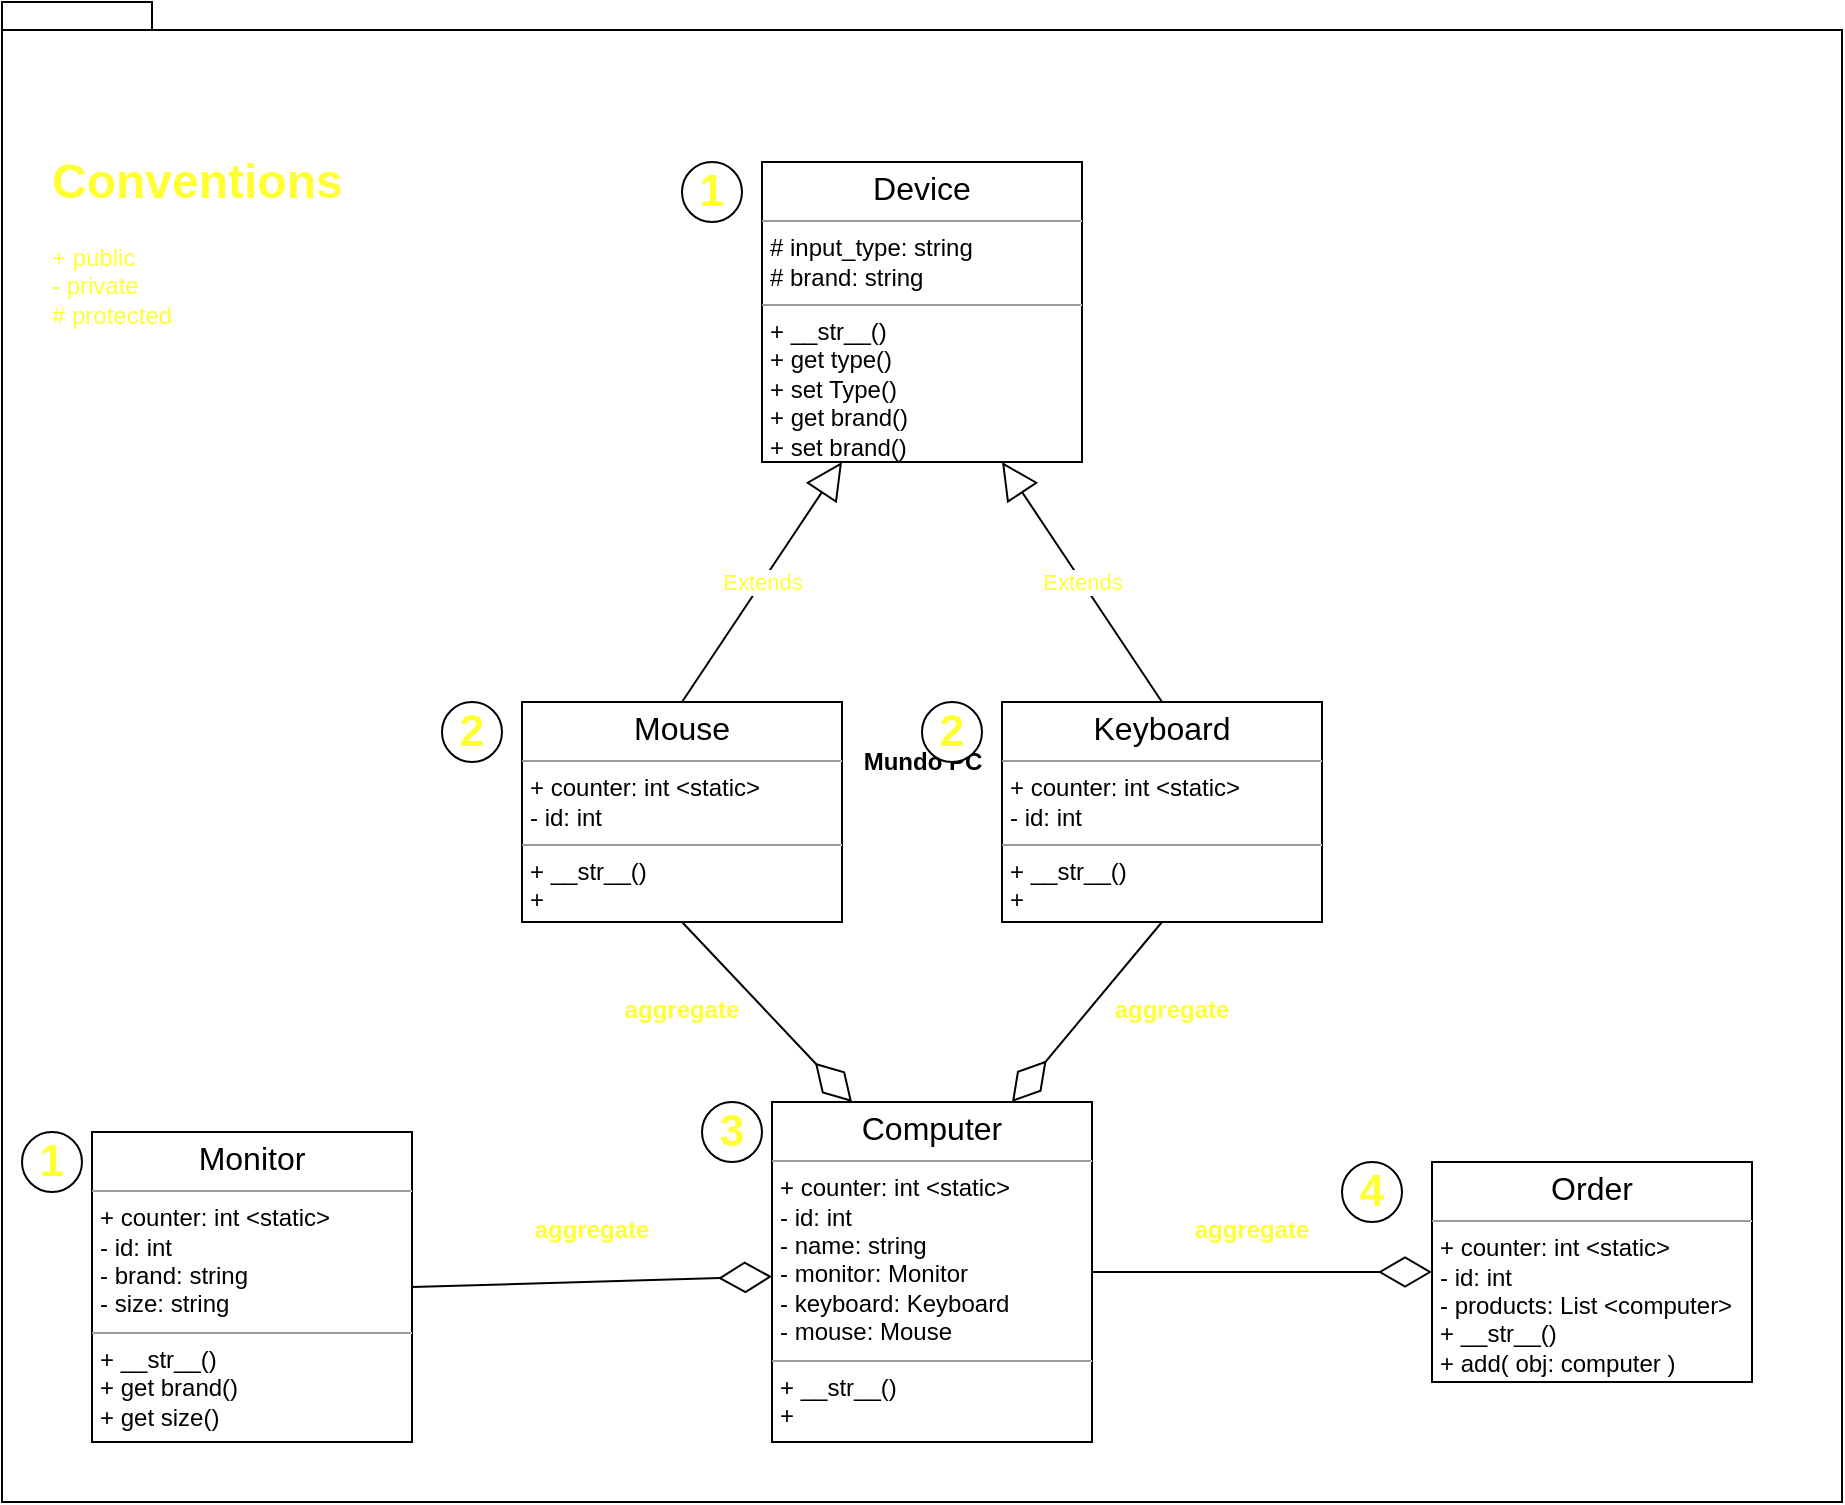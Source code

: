 <mxfile>
    <diagram id="qayZgwgJXsySZK4FvLoU" name="Class Diagram">
        <mxGraphModel dx="1017" dy="533" grid="1" gridSize="10" guides="1" tooltips="1" connect="1" arrows="1" fold="1" page="1" pageScale="1" pageWidth="1100" pageHeight="850" math="0" shadow="0">
            <root>
                <mxCell id="0"/>
                <mxCell id="1" parent="0"/>
                <mxCell id="3" value="Mundo PC" style="shape=folder;fontStyle=1;spacingTop=10;tabWidth=40;tabHeight=14;tabPosition=left;html=1;" parent="1" vertex="1">
                    <mxGeometry x="30" y="10" width="920" height="750" as="geometry"/>
                </mxCell>
                <mxCell id="2" value="&lt;p style=&quot;margin: 0px ; margin-top: 4px ; text-align: center&quot;&gt;&lt;font style=&quot;font-size: 16px&quot;&gt;Computer&lt;/font&gt;&lt;/p&gt;&lt;hr size=&quot;1&quot;&gt;&lt;p style=&quot;margin: 0px ; margin-left: 4px&quot;&gt;+ counter: int &amp;lt;static&amp;gt;&lt;/p&gt;&lt;p style=&quot;margin: 0px ; margin-left: 4px&quot;&gt;- id: int&lt;/p&gt;&lt;p style=&quot;margin: 0px ; margin-left: 4px&quot;&gt;- name: string&lt;/p&gt;&lt;p style=&quot;margin: 0px ; margin-left: 4px&quot;&gt;- monitor: Monitor&lt;/p&gt;&lt;p style=&quot;margin: 0px ; margin-left: 4px&quot;&gt;- keyboard: Keyboard&lt;/p&gt;&lt;p style=&quot;margin: 0px ; margin-left: 4px&quot;&gt;- mouse: Mouse&lt;/p&gt;&lt;hr size=&quot;1&quot;&gt;&lt;p style=&quot;margin: 0px ; margin-left: 4px&quot;&gt;+ __str__()&lt;/p&gt;&lt;p style=&quot;margin: 0px ; margin-left: 4px&quot;&gt;+&amp;nbsp;&lt;/p&gt;" style="verticalAlign=top;align=left;overflow=fill;fontSize=12;fontFamily=Helvetica;html=1;" parent="1" vertex="1">
                    <mxGeometry x="415" y="560" width="160" height="170" as="geometry"/>
                </mxCell>
                <mxCell id="7" value="&lt;p style=&quot;margin: 0px ; margin-top: 4px ; text-align: center&quot;&gt;&lt;font style=&quot;font-size: 16px&quot;&gt;Monitor&lt;/font&gt;&lt;/p&gt;&lt;hr size=&quot;1&quot;&gt;&lt;p style=&quot;margin: 0px ; margin-left: 4px&quot;&gt;+ counter: int &amp;lt;static&amp;gt;&lt;/p&gt;&lt;p style=&quot;margin: 0px ; margin-left: 4px&quot;&gt;- id: int&lt;/p&gt;&lt;p style=&quot;margin: 0px ; margin-left: 4px&quot;&gt;- brand: string&lt;/p&gt;&lt;p style=&quot;margin: 0px ; margin-left: 4px&quot;&gt;- size: string&lt;/p&gt;&lt;hr size=&quot;1&quot;&gt;&lt;p style=&quot;margin: 0px ; margin-left: 4px&quot;&gt;+ __str__()&lt;/p&gt;&lt;p style=&quot;margin: 0px ; margin-left: 4px&quot;&gt;+ get brand()&lt;/p&gt;&lt;p style=&quot;margin: 0px ; margin-left: 4px&quot;&gt;+ get size()&lt;br&gt;&lt;/p&gt;" style="verticalAlign=top;align=left;overflow=fill;fontSize=12;fontFamily=Helvetica;html=1;" parent="1" vertex="1">
                    <mxGeometry x="75" y="575" width="160" height="155" as="geometry"/>
                </mxCell>
                <mxCell id="8" value="" style="endArrow=diamondThin;endFill=0;endSize=24;html=1;fontColor=#FFFF33;exitX=1;exitY=0.5;exitDx=0;exitDy=0;" parent="1" source="7" target="2" edge="1">
                    <mxGeometry width="160" relative="1" as="geometry">
                        <mxPoint x="355" y="830" as="sourcePoint"/>
                        <mxPoint x="515" y="830" as="targetPoint"/>
                    </mxGeometry>
                </mxCell>
                <mxCell id="9" value="aggregate" style="text;align=center;fontStyle=1;verticalAlign=middle;spacingLeft=3;spacingRight=3;strokeColor=none;rotatable=0;points=[[0,0.5],[1,0.5]];portConstraint=eastwest;fontColor=#FFFF33;" parent="1" vertex="1">
                    <mxGeometry x="285" y="610" width="80" height="26" as="geometry"/>
                </mxCell>
                <mxCell id="10" value="&lt;p style=&quot;margin: 0px ; margin-top: 4px ; text-align: center&quot;&gt;&lt;font style=&quot;font-size: 16px&quot;&gt;Order&lt;/font&gt;&lt;/p&gt;&lt;hr size=&quot;1&quot;&gt;&lt;p style=&quot;margin: 0px ; margin-left: 4px&quot;&gt;+ counter: int &amp;lt;static&amp;gt;&lt;/p&gt;&lt;p style=&quot;margin: 0px ; margin-left: 4px&quot;&gt;- id: int&lt;/p&gt;&lt;p style=&quot;margin: 0px ; margin-left: 4px&quot;&gt;- products: List &amp;lt;computer&amp;gt;&lt;/p&gt;&lt;p style=&quot;margin: 0px ; margin-left: 4px&quot;&gt;+ __str__()&lt;/p&gt;&lt;p style=&quot;margin: 0px ; margin-left: 4px&quot;&gt;+ add( obj: computer )&lt;/p&gt;" style="verticalAlign=top;align=left;overflow=fill;fontSize=12;fontFamily=Helvetica;html=1;" parent="1" vertex="1">
                    <mxGeometry x="745" y="590" width="160" height="110" as="geometry"/>
                </mxCell>
                <mxCell id="11" value="" style="endArrow=diamondThin;endFill=0;endSize=24;html=1;fontColor=#FFFF33;entryX=0;entryY=0.5;entryDx=0;entryDy=0;" parent="1" source="2" target="10" edge="1">
                    <mxGeometry width="160" relative="1" as="geometry">
                        <mxPoint x="355" y="820" as="sourcePoint"/>
                        <mxPoint x="515" y="820" as="targetPoint"/>
                    </mxGeometry>
                </mxCell>
                <mxCell id="12" value="aggregate" style="text;align=center;fontStyle=1;verticalAlign=middle;spacingLeft=3;spacingRight=3;strokeColor=none;rotatable=0;points=[[0,0.5],[1,0.5]];portConstraint=eastwest;fontColor=#FFFF33;" parent="1" vertex="1">
                    <mxGeometry x="615" y="610" width="80" height="26" as="geometry"/>
                </mxCell>
                <mxCell id="13" value="&lt;p style=&quot;margin: 0px ; margin-top: 4px ; text-align: center&quot;&gt;&lt;font style=&quot;font-size: 16px&quot;&gt;Device&lt;/font&gt;&lt;/p&gt;&lt;hr size=&quot;1&quot;&gt;&lt;p style=&quot;margin: 0px ; margin-left: 4px&quot;&gt;# input_type: string&lt;/p&gt;&lt;p style=&quot;margin: 0px ; margin-left: 4px&quot;&gt;# brand: string&lt;/p&gt;&lt;hr size=&quot;1&quot;&gt;&lt;p style=&quot;margin: 0px ; margin-left: 4px&quot;&gt;+ __str__()&lt;/p&gt;&lt;p style=&quot;margin: 0px ; margin-left: 4px&quot;&gt;+ get type()&lt;/p&gt;&lt;p style=&quot;margin: 0px ; margin-left: 4px&quot;&gt;+ set Type()&lt;/p&gt;&lt;p style=&quot;margin: 0px ; margin-left: 4px&quot;&gt;+ get brand()&lt;/p&gt;&lt;p style=&quot;margin: 0px ; margin-left: 4px&quot;&gt;+ set brand()&lt;/p&gt;" style="verticalAlign=top;align=left;overflow=fill;fontSize=12;fontFamily=Helvetica;html=1;" parent="1" vertex="1">
                    <mxGeometry x="410" y="90" width="160" height="150" as="geometry"/>
                </mxCell>
                <mxCell id="14" value="&lt;p style=&quot;margin: 0px ; margin-top: 4px ; text-align: center&quot;&gt;&lt;font style=&quot;font-size: 16px&quot;&gt;Mouse&lt;/font&gt;&lt;/p&gt;&lt;hr size=&quot;1&quot;&gt;&lt;p style=&quot;margin: 0px ; margin-left: 4px&quot;&gt;+ counter: int &amp;lt;static&amp;gt;&lt;/p&gt;&lt;p style=&quot;margin: 0px ; margin-left: 4px&quot;&gt;- id: int&lt;br&gt;&lt;/p&gt;&lt;hr size=&quot;1&quot;&gt;&lt;p style=&quot;margin: 0px ; margin-left: 4px&quot;&gt;+ __str__()&lt;/p&gt;&lt;p style=&quot;margin: 0px ; margin-left: 4px&quot;&gt;+&amp;nbsp;&lt;/p&gt;" style="verticalAlign=top;align=left;overflow=fill;fontSize=12;fontFamily=Helvetica;html=1;" parent="1" vertex="1">
                    <mxGeometry x="290" y="360" width="160" height="110" as="geometry"/>
                </mxCell>
                <mxCell id="15" value="&lt;p style=&quot;margin: 0px ; margin-top: 4px ; text-align: center&quot;&gt;&lt;font style=&quot;font-size: 16px&quot;&gt;Keyboard&lt;/font&gt;&lt;/p&gt;&lt;hr size=&quot;1&quot;&gt;&lt;p style=&quot;margin: 0px ; margin-left: 4px&quot;&gt;+ counter: int &amp;lt;static&amp;gt;&lt;/p&gt;&lt;p style=&quot;margin: 0px ; margin-left: 4px&quot;&gt;- id: int&lt;br&gt;&lt;/p&gt;&lt;hr size=&quot;1&quot;&gt;&lt;p style=&quot;margin: 0px ; margin-left: 4px&quot;&gt;+ __str__()&lt;/p&gt;&lt;p style=&quot;margin: 0px ; margin-left: 4px&quot;&gt;+&amp;nbsp;&lt;/p&gt;" style="verticalAlign=top;align=left;overflow=fill;fontSize=12;fontFamily=Helvetica;html=1;" parent="1" vertex="1">
                    <mxGeometry x="530" y="360" width="160" height="110" as="geometry"/>
                </mxCell>
                <mxCell id="16" value="Extends" style="endArrow=block;endSize=16;endFill=0;html=1;fontColor=#FFFF33;exitX=0.5;exitY=0;exitDx=0;exitDy=0;entryX=0.25;entryY=1;entryDx=0;entryDy=0;" parent="1" source="14" target="13" edge="1">
                    <mxGeometry width="160" relative="1" as="geometry">
                        <mxPoint x="370" y="470" as="sourcePoint"/>
                        <mxPoint x="530" y="470" as="targetPoint"/>
                    </mxGeometry>
                </mxCell>
                <mxCell id="17" value="Extends" style="endArrow=block;endSize=16;endFill=0;html=1;fontColor=#FFFF33;entryX=0.75;entryY=1;entryDx=0;entryDy=0;exitX=0.5;exitY=0;exitDx=0;exitDy=0;" parent="1" source="15" target="13" edge="1">
                    <mxGeometry width="160" relative="1" as="geometry">
                        <mxPoint x="280" y="500" as="sourcePoint"/>
                        <mxPoint x="440" y="500" as="targetPoint"/>
                    </mxGeometry>
                </mxCell>
                <mxCell id="18" value="" style="endArrow=diamondThin;endFill=0;endSize=24;html=1;fontColor=#FFFF33;exitX=0.5;exitY=1;exitDx=0;exitDy=0;entryX=0.25;entryY=0;entryDx=0;entryDy=0;" parent="1" source="14" target="2" edge="1">
                    <mxGeometry width="160" relative="1" as="geometry">
                        <mxPoint x="370" y="560" as="sourcePoint"/>
                        <mxPoint x="530" y="560" as="targetPoint"/>
                    </mxGeometry>
                </mxCell>
                <mxCell id="19" value="" style="endArrow=diamondThin;endFill=0;endSize=24;html=1;fontColor=#FFFF33;exitX=0.5;exitY=1;exitDx=0;exitDy=0;entryX=0.75;entryY=0;entryDx=0;entryDy=0;" parent="1" source="15" target="2" edge="1">
                    <mxGeometry width="160" relative="1" as="geometry">
                        <mxPoint x="370" y="560" as="sourcePoint"/>
                        <mxPoint x="530" y="560" as="targetPoint"/>
                    </mxGeometry>
                </mxCell>
                <mxCell id="20" value="aggregate" style="text;align=center;fontStyle=1;verticalAlign=middle;spacingLeft=3;spacingRight=3;strokeColor=none;rotatable=0;points=[[0,0.5],[1,0.5]];portConstraint=eastwest;fontColor=#FFFF33;" parent="1" vertex="1">
                    <mxGeometry x="575" y="500" width="80" height="26" as="geometry"/>
                </mxCell>
                <mxCell id="21" value="aggregate" style="text;align=center;fontStyle=1;verticalAlign=middle;spacingLeft=3;spacingRight=3;strokeColor=none;rotatable=0;points=[[0,0.5],[1,0.5]];portConstraint=eastwest;fontColor=#FFFF33;" parent="1" vertex="1">
                    <mxGeometry x="330" y="500" width="80" height="26" as="geometry"/>
                </mxCell>
                <mxCell id="23" value="&lt;h1&gt;Conventions&lt;/h1&gt;&lt;p&gt;+ public&amp;nbsp; &amp;nbsp; &amp;nbsp; &amp;nbsp; &amp;nbsp;&lt;font color=&quot;#ffffff&quot;&gt;counter&lt;/font&gt;&lt;br&gt;- private&amp;nbsp; &amp;nbsp; &amp;nbsp; &amp;nbsp; &lt;font color=&quot;#ffffff&quot;&gt;__id&lt;/font&gt;&lt;br&gt;# protected&amp;nbsp; &amp;nbsp;&lt;font color=&quot;#ffffff&quot;&gt;_type&lt;/font&gt;&lt;/p&gt;" style="text;html=1;strokeColor=none;fillColor=none;spacing=5;spacingTop=-20;whiteSpace=wrap;overflow=hidden;rounded=0;fontColor=#FFFF33;align=left;" parent="1" vertex="1">
                    <mxGeometry x="50" y="80" width="190" height="120" as="geometry"/>
                </mxCell>
                <mxCell id="24" value="&lt;b&gt;&lt;font style=&quot;font-size: 22px&quot;&gt;1&lt;/font&gt;&lt;/b&gt;" style="ellipse;whiteSpace=wrap;html=1;aspect=fixed;fontColor=#FFFF33;align=center;labelBackgroundColor=none;" parent="1" vertex="1">
                    <mxGeometry x="370" y="90" width="30" height="30" as="geometry"/>
                </mxCell>
                <mxCell id="25" value="&lt;b&gt;&lt;font style=&quot;font-size: 22px&quot;&gt;1&lt;/font&gt;&lt;/b&gt;" style="ellipse;whiteSpace=wrap;html=1;aspect=fixed;fontColor=#FFFF33;align=center;labelBackgroundColor=none;" parent="1" vertex="1">
                    <mxGeometry x="40" y="575" width="30" height="30" as="geometry"/>
                </mxCell>
                <mxCell id="26" value="&lt;b&gt;&lt;font style=&quot;font-size: 22px&quot;&gt;2&lt;/font&gt;&lt;/b&gt;" style="ellipse;whiteSpace=wrap;html=1;aspect=fixed;fontColor=#FFFF33;align=center;labelBackgroundColor=none;" parent="1" vertex="1">
                    <mxGeometry x="250" y="360" width="30" height="30" as="geometry"/>
                </mxCell>
                <mxCell id="27" value="&lt;b&gt;&lt;font style=&quot;font-size: 22px&quot;&gt;2&lt;/font&gt;&lt;/b&gt;" style="ellipse;whiteSpace=wrap;html=1;aspect=fixed;fontColor=#FFFF33;align=center;labelBackgroundColor=none;" parent="1" vertex="1">
                    <mxGeometry x="490" y="360" width="30" height="30" as="geometry"/>
                </mxCell>
                <mxCell id="28" value="&lt;b&gt;&lt;font style=&quot;font-size: 22px&quot;&gt;3&lt;/font&gt;&lt;/b&gt;" style="ellipse;whiteSpace=wrap;html=1;aspect=fixed;fontColor=#FFFF33;align=center;labelBackgroundColor=none;" parent="1" vertex="1">
                    <mxGeometry x="380" y="560" width="30" height="30" as="geometry"/>
                </mxCell>
                <mxCell id="29" value="&lt;b&gt;&lt;font style=&quot;font-size: 22px&quot;&gt;4&lt;/font&gt;&lt;/b&gt;" style="ellipse;whiteSpace=wrap;html=1;aspect=fixed;fontColor=#FFFF33;align=center;labelBackgroundColor=none;" parent="1" vertex="1">
                    <mxGeometry x="700" y="590" width="30" height="30" as="geometry"/>
                </mxCell>
            </root>
        </mxGraphModel>
    </diagram>
</mxfile>
